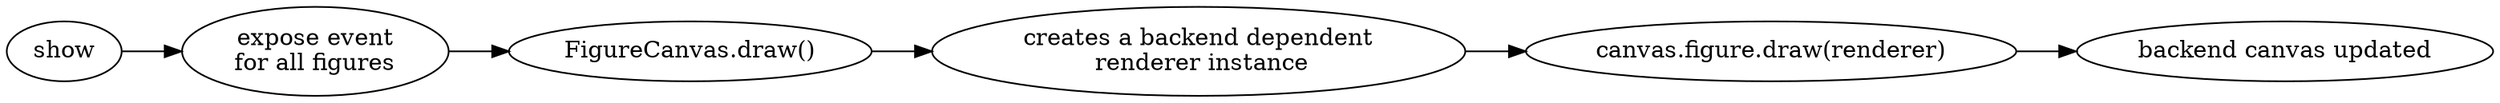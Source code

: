//dot -Tps -o ../figures/show.ps show.dot
digraph G{
    graph [rankdir="LR"
           ];

show->expose->FigureCanvasDraw->NewRenderer->FigureDraw->CanvasUpdated;
expose[label="expose event\nfor all figures"];
FigureCanvasDraw[label="FigureCanvas.draw()"];
NewRenderer[label="creates a backend dependent\n renderer instance"];
FigureDraw[label="canvas.figure.draw(renderer)"];
CanvasUpdated[label="backend canvas updated"];
}
